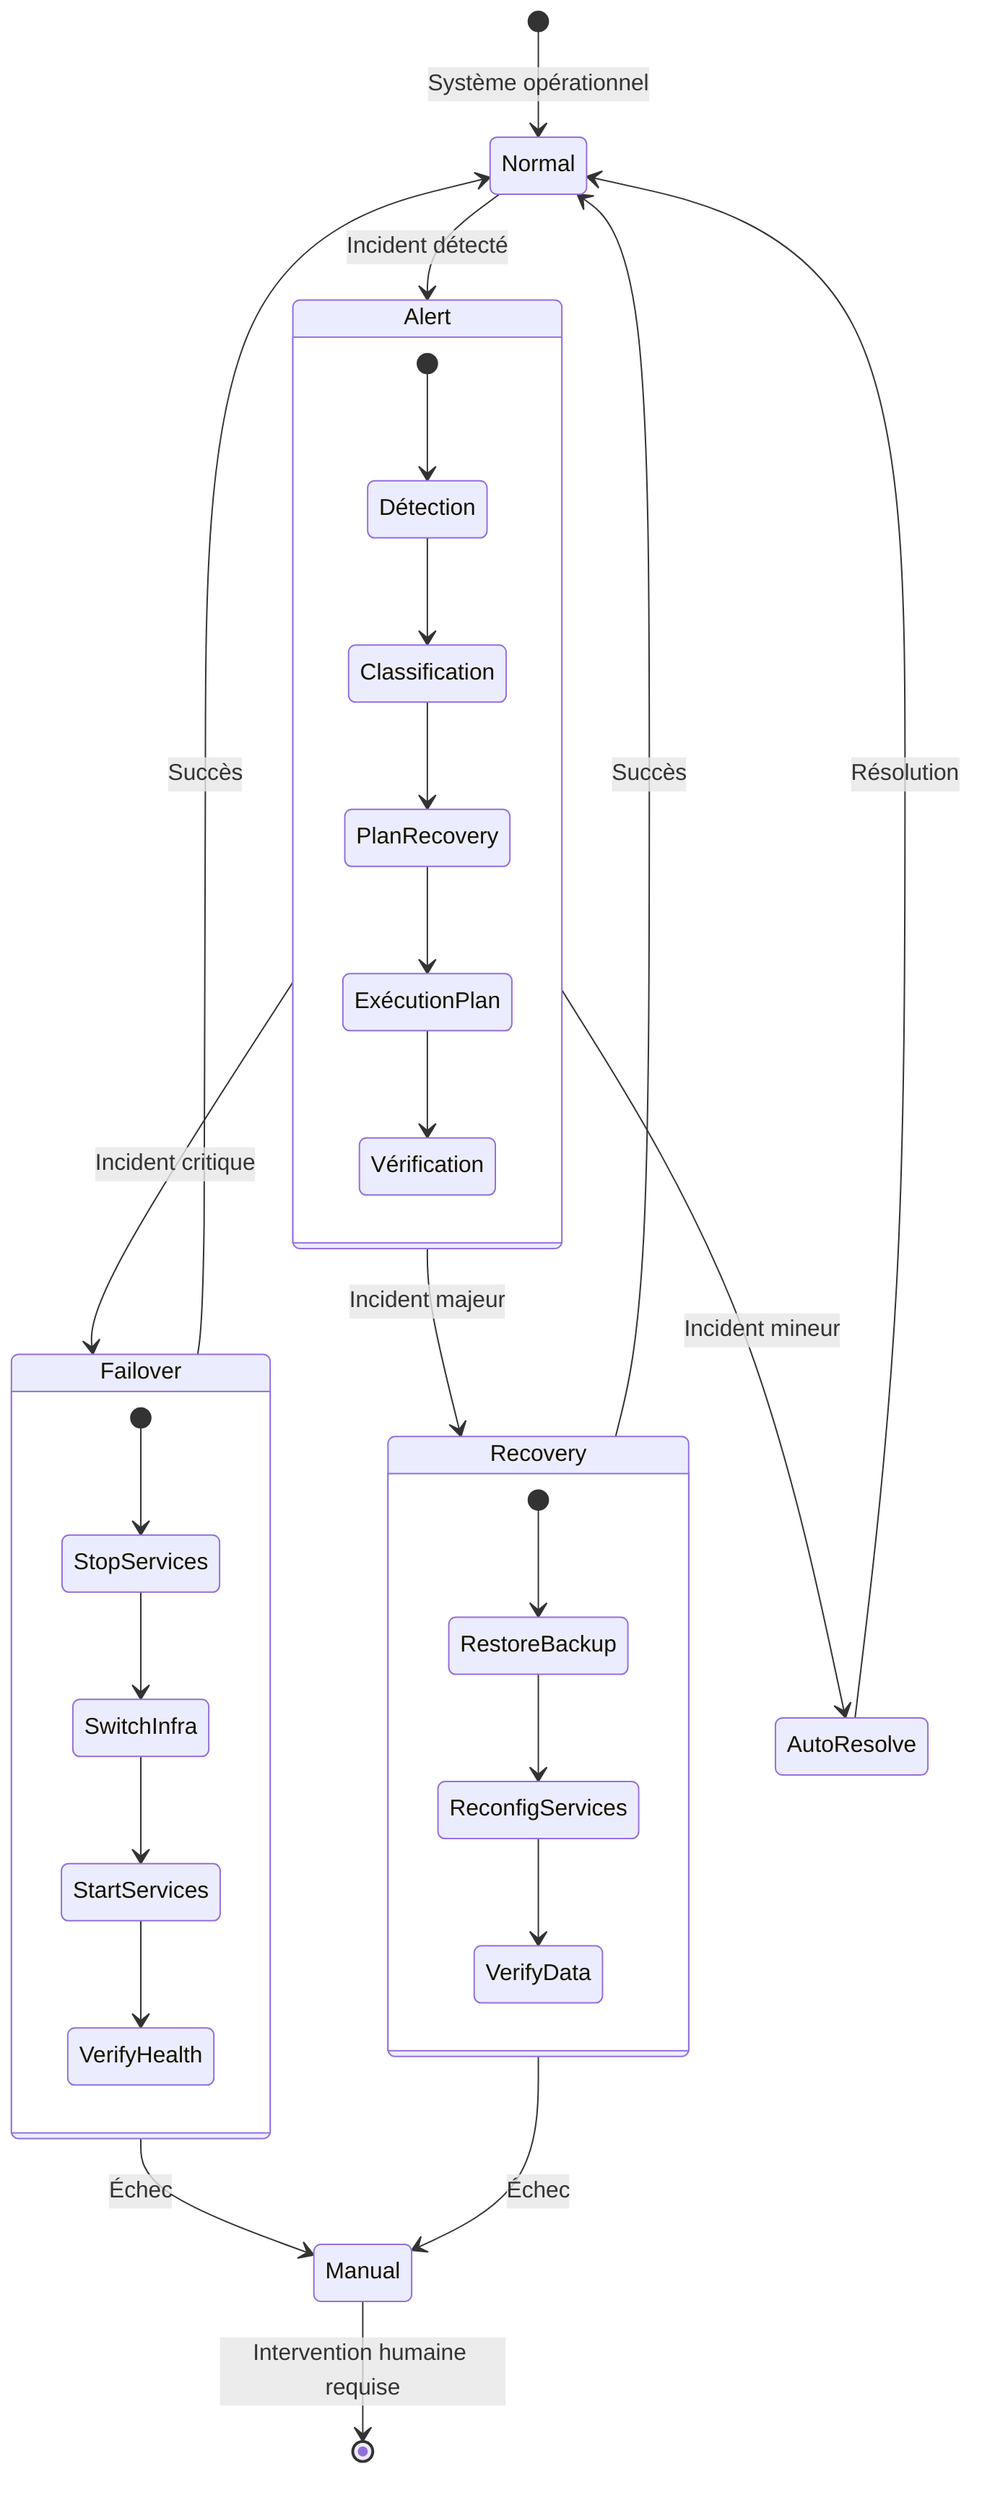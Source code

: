 stateDiagram-v2
    [*] --> Normal: Système opérationnel
    Normal --> Alert: Incident détecté
    
    state Alert {
        [*] --> Détection
        Détection --> Classification
        Classification --> PlanRecovery
        PlanRecovery --> ExécutionPlan
        ExécutionPlan --> Vérification
    }
    
    Alert --> Failover: Incident critique
    Alert --> Recovery: Incident majeur
    Alert --> AutoResolve: Incident mineur
    
    state Failover {
        [*] --> StopServices
        StopServices --> SwitchInfra
        SwitchInfra --> StartServices
        StartServices --> VerifyHealth
    }
    
    state Recovery {
        [*] --> RestoreBackup
        RestoreBackup --> ReconfigServices
        ReconfigServices --> VerifyData
    }
    
    Failover --> Normal: Succès
    Recovery --> Normal: Succès
    AutoResolve --> Normal: Résolution
    
    Failover --> Manual: Échec
    Recovery --> Manual: Échec
    
    Manual --> [*]: Intervention humaine requise